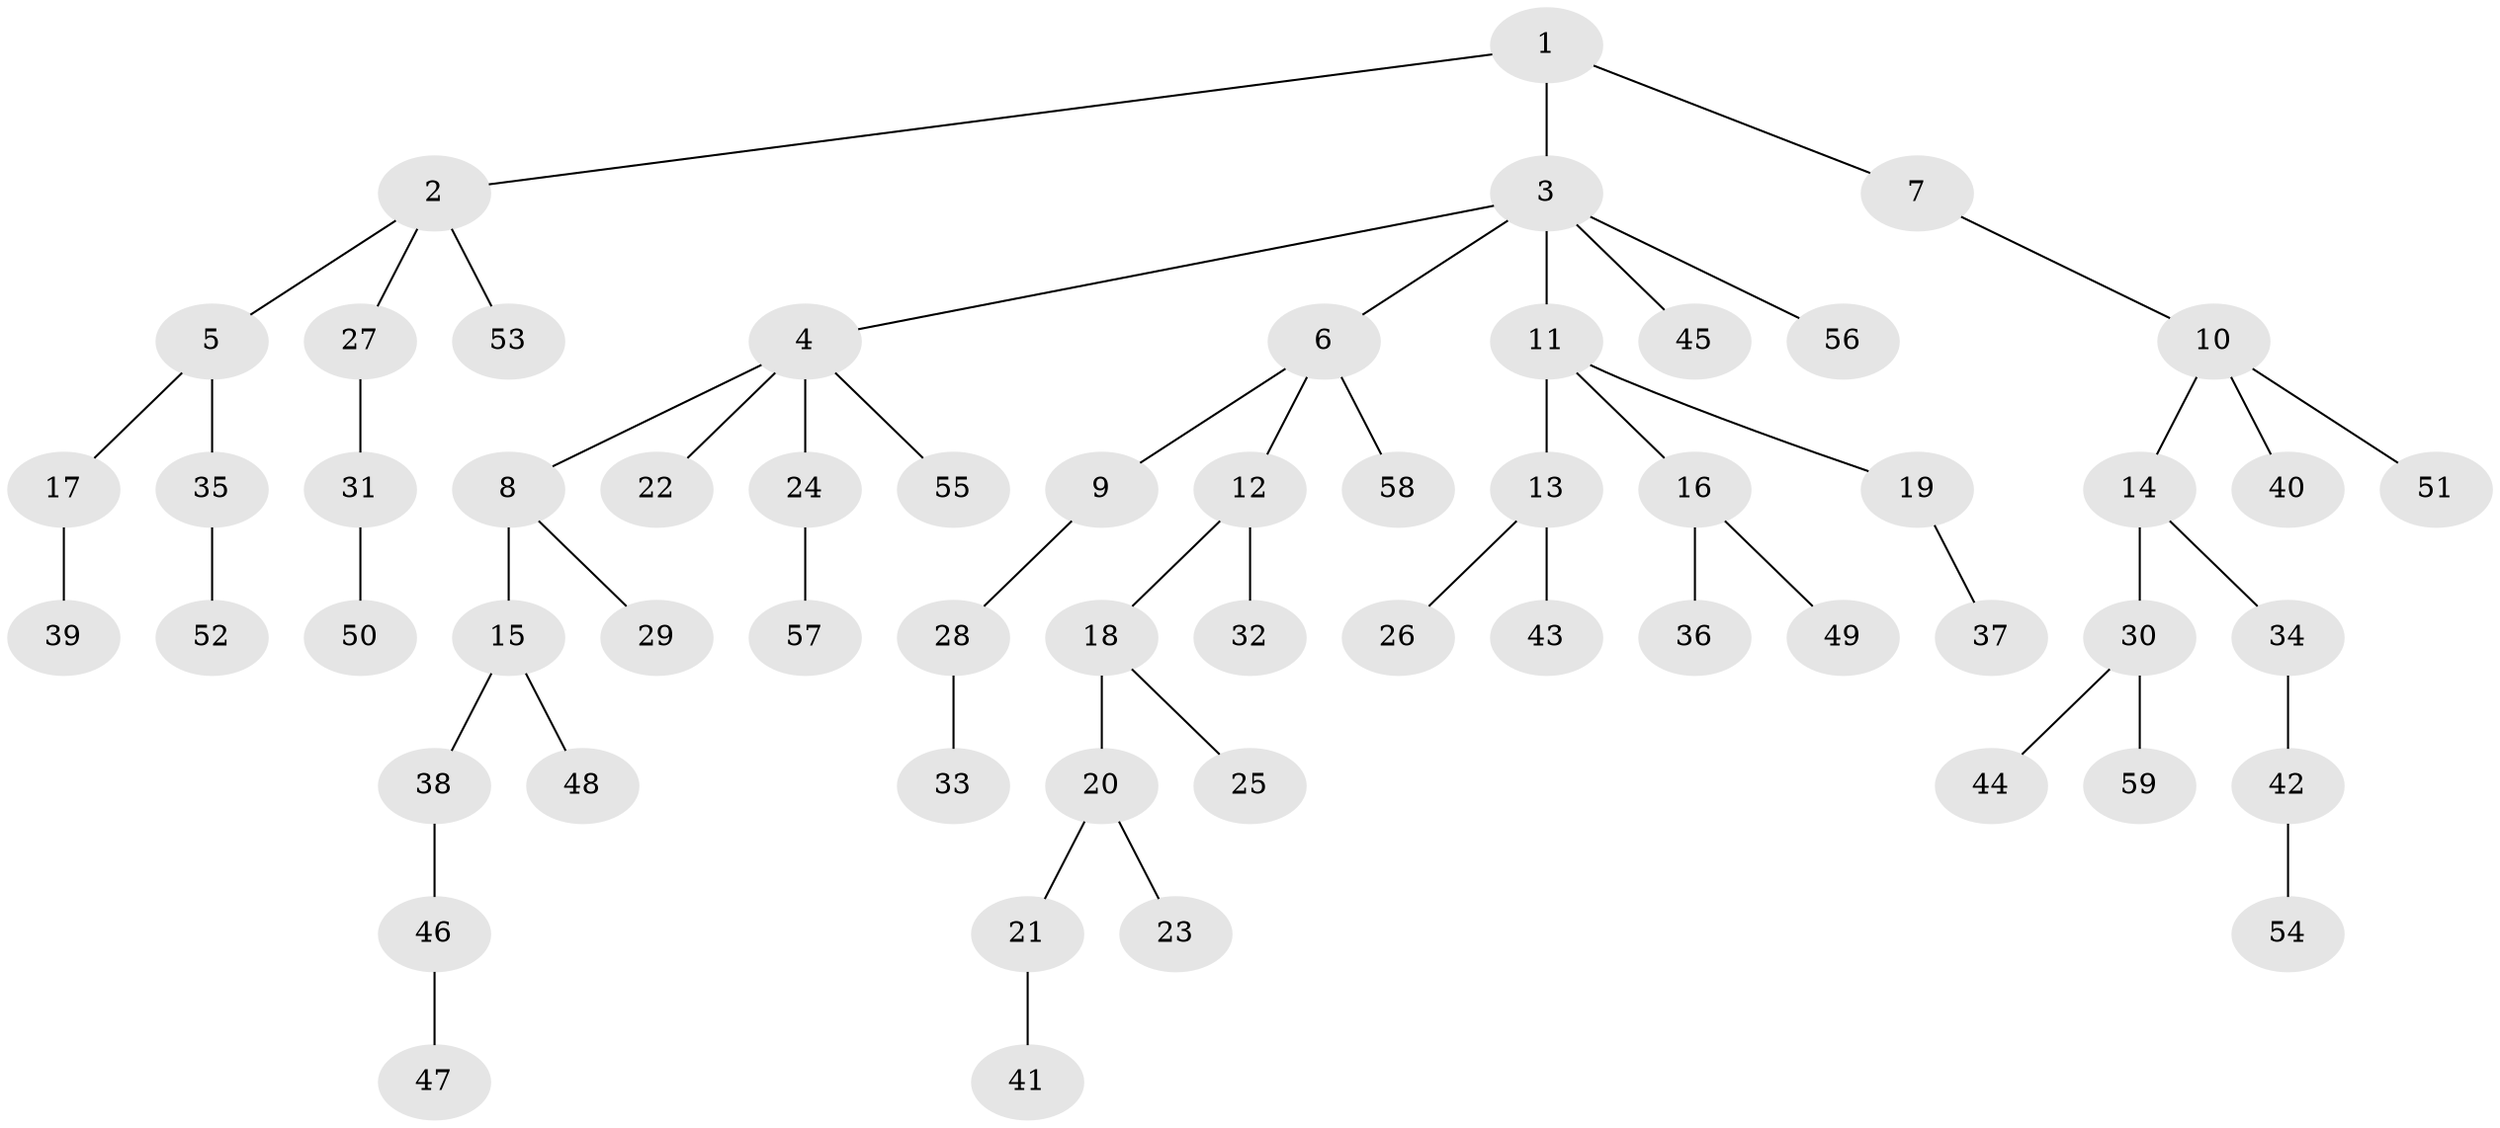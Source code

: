 // coarse degree distribution, {5: 0.05555555555555555, 4: 0.05555555555555555, 2: 0.3888888888888889, 3: 0.05555555555555555, 1: 0.4444444444444444}
// Generated by graph-tools (version 1.1) at 2025/51/03/04/25 22:51:56]
// undirected, 59 vertices, 58 edges
graph export_dot {
  node [color=gray90,style=filled];
  1;
  2;
  3;
  4;
  5;
  6;
  7;
  8;
  9;
  10;
  11;
  12;
  13;
  14;
  15;
  16;
  17;
  18;
  19;
  20;
  21;
  22;
  23;
  24;
  25;
  26;
  27;
  28;
  29;
  30;
  31;
  32;
  33;
  34;
  35;
  36;
  37;
  38;
  39;
  40;
  41;
  42;
  43;
  44;
  45;
  46;
  47;
  48;
  49;
  50;
  51;
  52;
  53;
  54;
  55;
  56;
  57;
  58;
  59;
  1 -- 2;
  1 -- 3;
  1 -- 7;
  2 -- 5;
  2 -- 27;
  2 -- 53;
  3 -- 4;
  3 -- 6;
  3 -- 11;
  3 -- 45;
  3 -- 56;
  4 -- 8;
  4 -- 22;
  4 -- 24;
  4 -- 55;
  5 -- 17;
  5 -- 35;
  6 -- 9;
  6 -- 12;
  6 -- 58;
  7 -- 10;
  8 -- 15;
  8 -- 29;
  9 -- 28;
  10 -- 14;
  10 -- 40;
  10 -- 51;
  11 -- 13;
  11 -- 16;
  11 -- 19;
  12 -- 18;
  12 -- 32;
  13 -- 26;
  13 -- 43;
  14 -- 30;
  14 -- 34;
  15 -- 38;
  15 -- 48;
  16 -- 36;
  16 -- 49;
  17 -- 39;
  18 -- 20;
  18 -- 25;
  19 -- 37;
  20 -- 21;
  20 -- 23;
  21 -- 41;
  24 -- 57;
  27 -- 31;
  28 -- 33;
  30 -- 44;
  30 -- 59;
  31 -- 50;
  34 -- 42;
  35 -- 52;
  38 -- 46;
  42 -- 54;
  46 -- 47;
}
